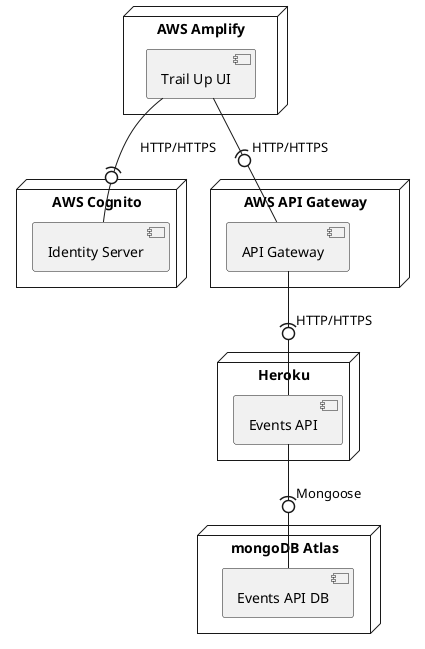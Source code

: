 @startuml

skinparam monochrome true

node "AWS Cognito" {
  component [Identity Server]
}
node "AWS API Gateway" {
  component [API Gateway]
}

node "AWS Amplify" {
	component [Trail Up UI]
}

node "Heroku" {
	component [Events API]
}

node "mongoDB Atlas" {
	component [Events API DB]
}

[Trail Up UI] -(0- [Identity Server]: "HTTP/HTTPS"
[Trail Up UI] -(0- [API Gateway]: "HTTP/HTTPS"
[API Gateway] -(0- [Events API]: "HTTP/HTTPS"
[Events API] -(0- [Events API DB]: "Mongoose"
